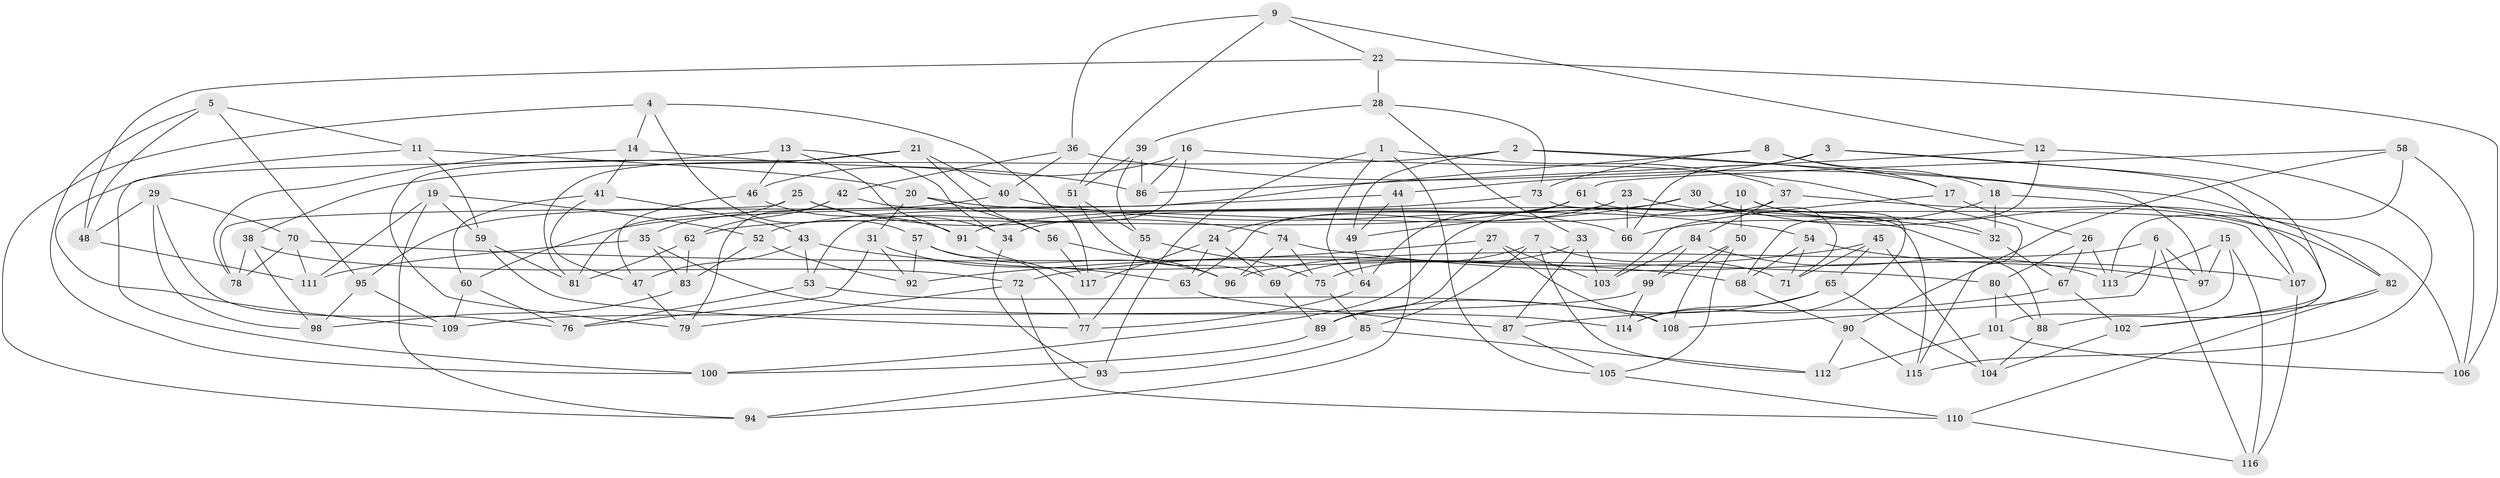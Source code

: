 // Generated by graph-tools (version 1.1) at 2025/11/02/27/25 16:11:44]
// undirected, 117 vertices, 234 edges
graph export_dot {
graph [start="1"]
  node [color=gray90,style=filled];
  1;
  2;
  3;
  4;
  5;
  6;
  7;
  8;
  9;
  10;
  11;
  12;
  13;
  14;
  15;
  16;
  17;
  18;
  19;
  20;
  21;
  22;
  23;
  24;
  25;
  26;
  27;
  28;
  29;
  30;
  31;
  32;
  33;
  34;
  35;
  36;
  37;
  38;
  39;
  40;
  41;
  42;
  43;
  44;
  45;
  46;
  47;
  48;
  49;
  50;
  51;
  52;
  53;
  54;
  55;
  56;
  57;
  58;
  59;
  60;
  61;
  62;
  63;
  64;
  65;
  66;
  67;
  68;
  69;
  70;
  71;
  72;
  73;
  74;
  75;
  76;
  77;
  78;
  79;
  80;
  81;
  82;
  83;
  84;
  85;
  86;
  87;
  88;
  89;
  90;
  91;
  92;
  93;
  94;
  95;
  96;
  97;
  98;
  99;
  100;
  101;
  102;
  103;
  104;
  105;
  106;
  107;
  108;
  109;
  110;
  111;
  112;
  113;
  114;
  115;
  116;
  117;
  1 -- 37;
  1 -- 93;
  1 -- 105;
  1 -- 64;
  2 -- 49;
  2 -- 38;
  2 -- 17;
  2 -- 97;
  3 -- 88;
  3 -- 44;
  3 -- 107;
  3 -- 66;
  4 -- 117;
  4 -- 14;
  4 -- 94;
  4 -- 57;
  5 -- 100;
  5 -- 48;
  5 -- 95;
  5 -- 11;
  6 -- 108;
  6 -- 97;
  6 -- 116;
  6 -- 96;
  7 -- 85;
  7 -- 69;
  7 -- 71;
  7 -- 112;
  8 -- 73;
  8 -- 17;
  8 -- 81;
  8 -- 18;
  9 -- 36;
  9 -- 12;
  9 -- 22;
  9 -- 51;
  10 -- 114;
  10 -- 32;
  10 -- 50;
  10 -- 52;
  11 -- 59;
  11 -- 20;
  11 -- 109;
  12 -- 86;
  12 -- 68;
  12 -- 115;
  13 -- 100;
  13 -- 91;
  13 -- 46;
  13 -- 34;
  14 -- 41;
  14 -- 86;
  14 -- 78;
  15 -- 116;
  15 -- 113;
  15 -- 101;
  15 -- 97;
  16 -- 53;
  16 -- 115;
  16 -- 86;
  16 -- 46;
  17 -- 26;
  17 -- 103;
  18 -- 66;
  18 -- 32;
  18 -- 102;
  19 -- 59;
  19 -- 111;
  19 -- 94;
  19 -- 52;
  20 -- 31;
  20 -- 88;
  20 -- 56;
  21 -- 56;
  21 -- 79;
  21 -- 81;
  21 -- 40;
  22 -- 106;
  22 -- 28;
  22 -- 48;
  23 -- 24;
  23 -- 63;
  23 -- 66;
  23 -- 32;
  24 -- 63;
  24 -- 117;
  24 -- 69;
  25 -- 34;
  25 -- 35;
  25 -- 78;
  25 -- 74;
  26 -- 80;
  26 -- 67;
  26 -- 113;
  27 -- 92;
  27 -- 89;
  27 -- 108;
  27 -- 103;
  28 -- 33;
  28 -- 39;
  28 -- 73;
  29 -- 70;
  29 -- 98;
  29 -- 48;
  29 -- 76;
  30 -- 71;
  30 -- 82;
  30 -- 49;
  30 -- 34;
  31 -- 92;
  31 -- 63;
  31 -- 76;
  32 -- 67;
  33 -- 75;
  33 -- 87;
  33 -- 103;
  34 -- 93;
  35 -- 114;
  35 -- 111;
  35 -- 83;
  36 -- 40;
  36 -- 42;
  36 -- 82;
  37 -- 84;
  37 -- 100;
  37 -- 106;
  38 -- 98;
  38 -- 78;
  38 -- 72;
  39 -- 86;
  39 -- 55;
  39 -- 51;
  40 -- 54;
  40 -- 95;
  41 -- 60;
  41 -- 47;
  41 -- 43;
  42 -- 66;
  42 -- 79;
  42 -- 62;
  43 -- 47;
  43 -- 68;
  43 -- 53;
  44 -- 49;
  44 -- 60;
  44 -- 94;
  45 -- 65;
  45 -- 72;
  45 -- 104;
  45 -- 71;
  46 -- 91;
  46 -- 47;
  47 -- 79;
  48 -- 111;
  49 -- 64;
  50 -- 99;
  50 -- 108;
  50 -- 105;
  51 -- 55;
  51 -- 69;
  52 -- 92;
  52 -- 83;
  53 -- 76;
  53 -- 108;
  54 -- 68;
  54 -- 97;
  54 -- 71;
  55 -- 75;
  55 -- 77;
  56 -- 96;
  56 -- 117;
  57 -- 96;
  57 -- 77;
  57 -- 92;
  58 -- 61;
  58 -- 90;
  58 -- 113;
  58 -- 106;
  59 -- 81;
  59 -- 77;
  60 -- 76;
  60 -- 109;
  61 -- 64;
  61 -- 107;
  61 -- 62;
  62 -- 83;
  62 -- 81;
  63 -- 87;
  64 -- 77;
  65 -- 89;
  65 -- 104;
  65 -- 114;
  67 -- 102;
  67 -- 87;
  68 -- 90;
  69 -- 89;
  70 -- 111;
  70 -- 78;
  70 -- 80;
  72 -- 79;
  72 -- 110;
  73 -- 91;
  73 -- 115;
  74 -- 107;
  74 -- 96;
  74 -- 75;
  75 -- 85;
  80 -- 88;
  80 -- 101;
  82 -- 102;
  82 -- 110;
  83 -- 98;
  84 -- 113;
  84 -- 103;
  84 -- 99;
  85 -- 112;
  85 -- 93;
  87 -- 105;
  88 -- 104;
  89 -- 100;
  90 -- 115;
  90 -- 112;
  91 -- 117;
  93 -- 94;
  95 -- 98;
  95 -- 109;
  99 -- 114;
  99 -- 109;
  101 -- 106;
  101 -- 112;
  102 -- 104;
  105 -- 110;
  107 -- 116;
  110 -- 116;
}
